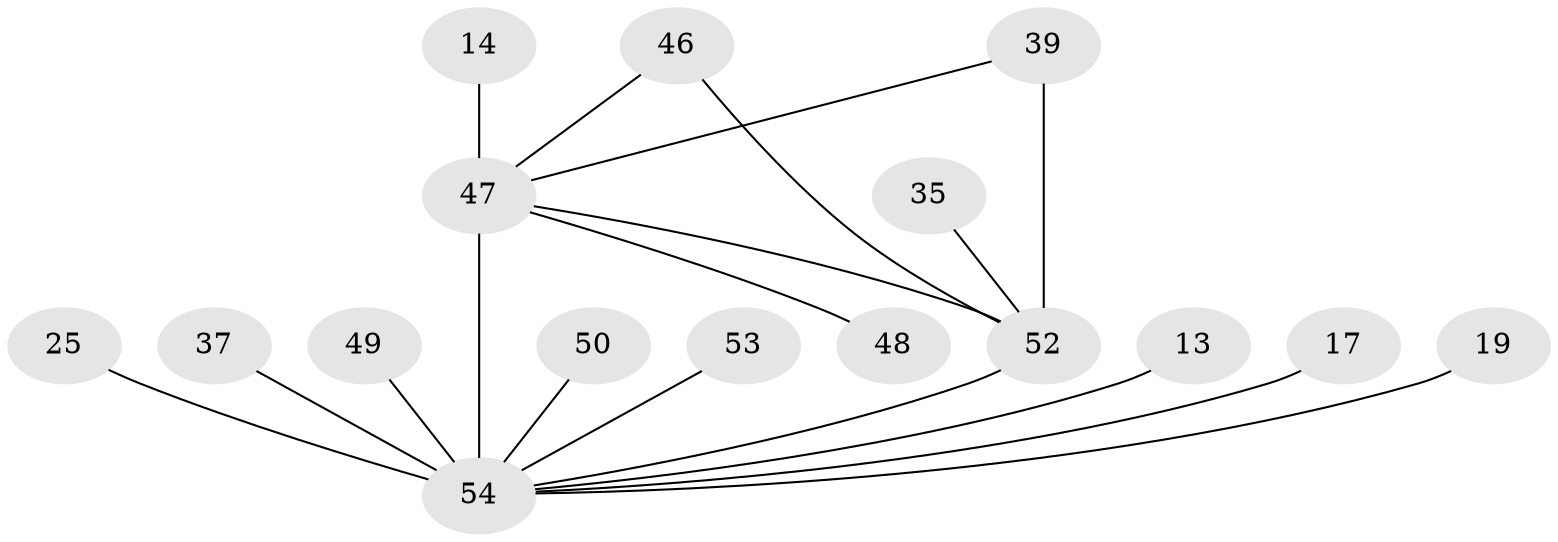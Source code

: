 // original degree distribution, {12: 0.037037037037037035, 14: 0.018518518518518517, 17: 0.037037037037037035, 16: 0.037037037037037035, 21: 0.037037037037037035, 15: 0.018518518518518517, 3: 0.18518518518518517, 5: 0.018518518518518517, 2: 0.5740740740740741, 4: 0.037037037037037035}
// Generated by graph-tools (version 1.1) at 2025/48/03/04/25 21:48:02]
// undirected, 16 vertices, 18 edges
graph export_dot {
graph [start="1"]
  node [color=gray90,style=filled];
  13;
  14;
  17;
  19;
  25;
  35;
  37;
  39 [super="+33"];
  46;
  47 [super="+16+40"];
  48 [super="+31"];
  49;
  50 [super="+41"];
  52 [super="+45"];
  53 [super="+32"];
  54 [super="+51+20"];
  13 -- 54 [weight=2];
  14 -- 47 [weight=2];
  17 -- 54 [weight=2];
  19 -- 54 [weight=2];
  25 -- 54;
  35 -- 52 [weight=2];
  37 -- 54;
  39 -- 47;
  39 -- 52 [weight=2];
  46 -- 47;
  46 -- 52;
  47 -- 48 [weight=3];
  47 -- 52 [weight=12];
  47 -- 54 [weight=28];
  49 -- 54;
  50 -- 54 [weight=3];
  52 -- 54 [weight=16];
  53 -- 54 [weight=3];
}
